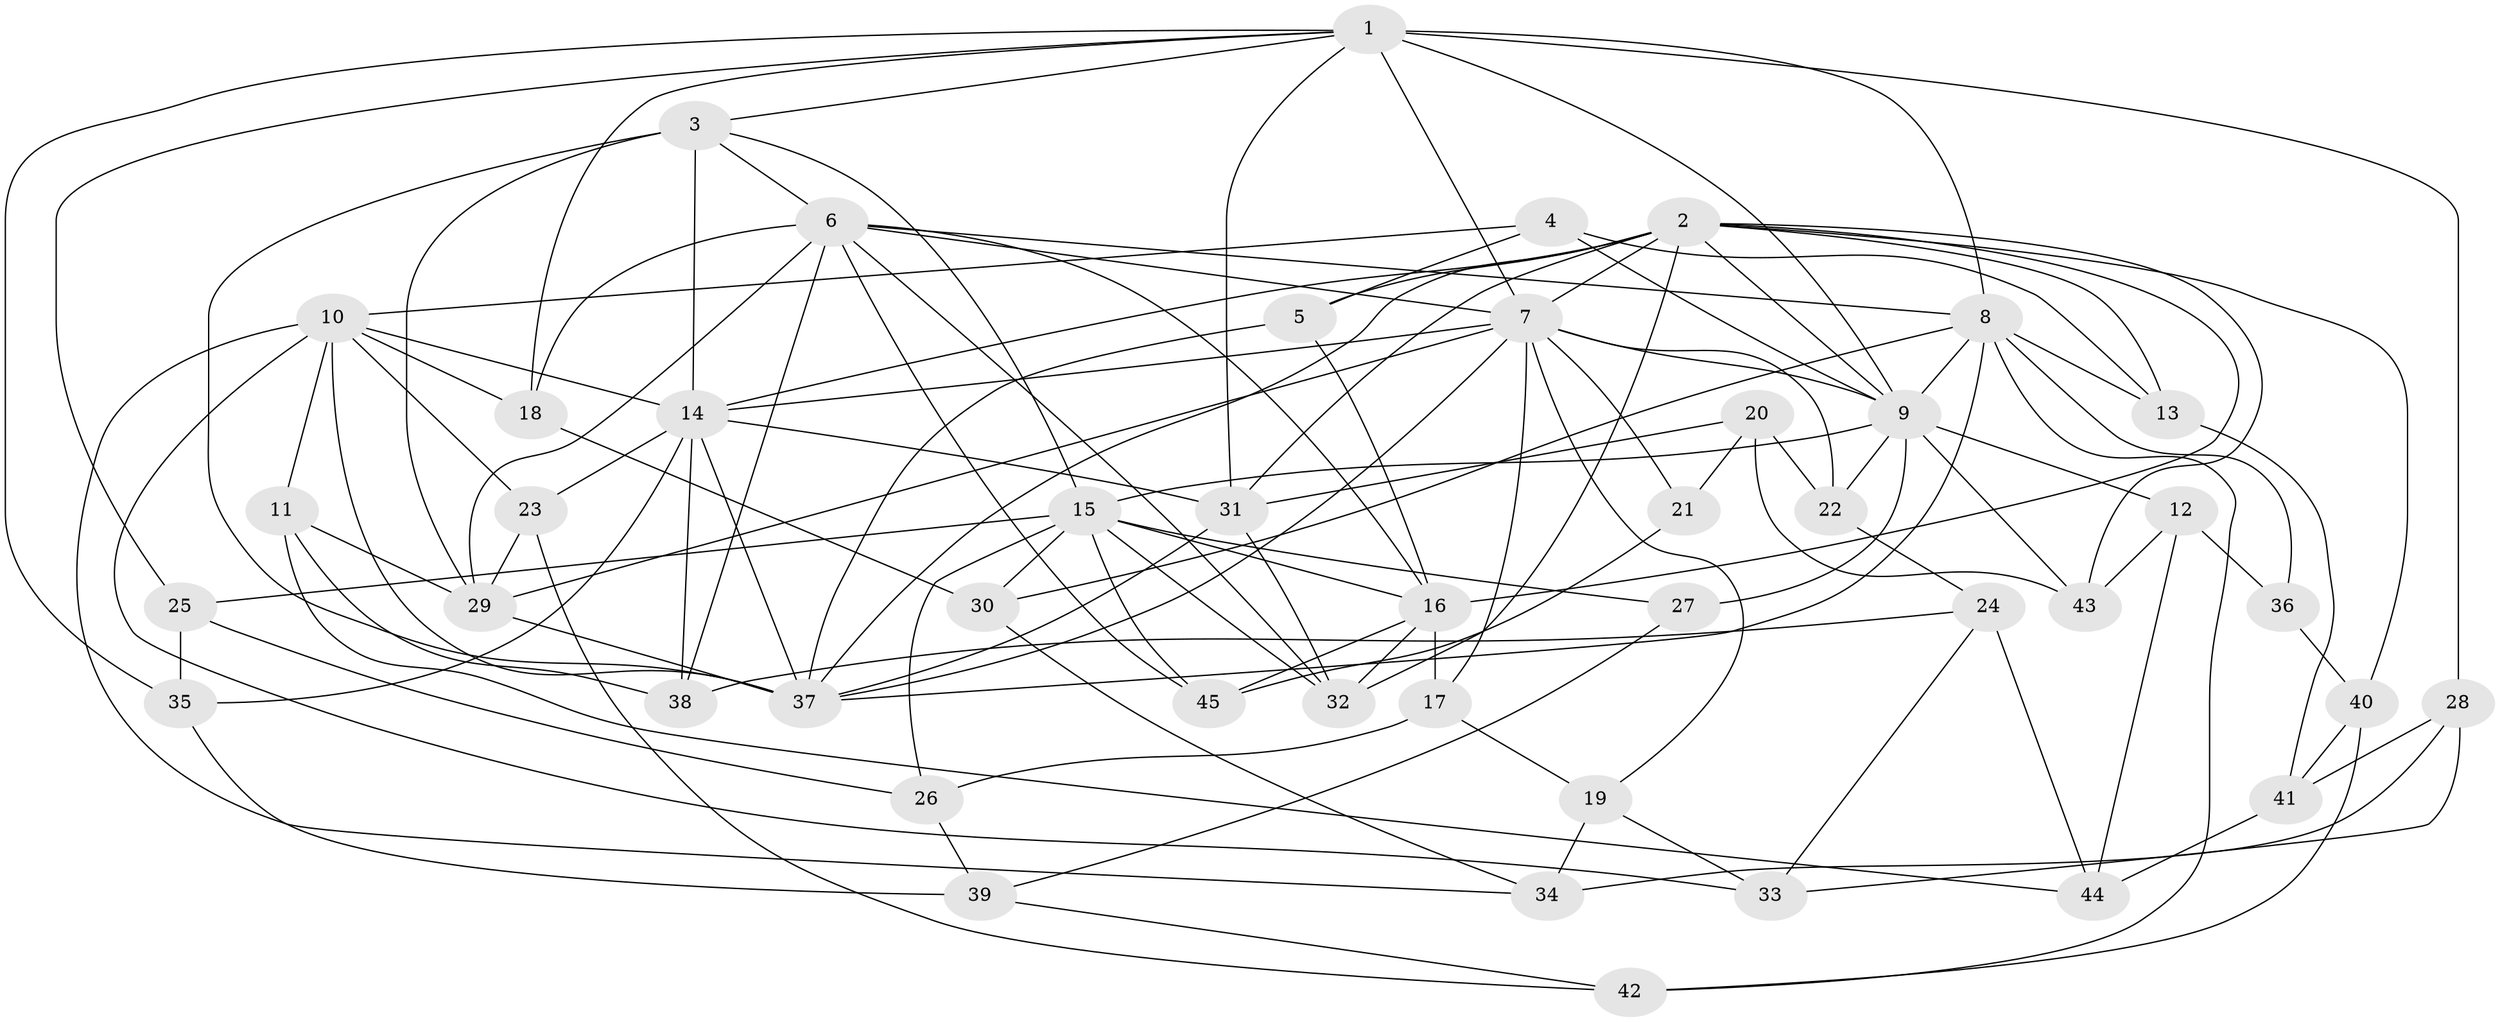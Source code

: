 // original degree distribution, {4: 1.0}
// Generated by graph-tools (version 1.1) at 2025/43/03/06/25 01:43:21]
// undirected, 45 vertices, 120 edges
graph export_dot {
graph [start="1"]
  node [color=gray90,style=filled];
  1;
  2;
  3;
  4;
  5;
  6;
  7;
  8;
  9;
  10;
  11;
  12;
  13;
  14;
  15;
  16;
  17;
  18;
  19;
  20;
  21;
  22;
  23;
  24;
  25;
  26;
  27;
  28;
  29;
  30;
  31;
  32;
  33;
  34;
  35;
  36;
  37;
  38;
  39;
  40;
  41;
  42;
  43;
  44;
  45;
  1 -- 3 [weight=1.0];
  1 -- 7 [weight=1.0];
  1 -- 8 [weight=2.0];
  1 -- 9 [weight=1.0];
  1 -- 18 [weight=1.0];
  1 -- 25 [weight=1.0];
  1 -- 28 [weight=1.0];
  1 -- 31 [weight=1.0];
  1 -- 35 [weight=1.0];
  2 -- 5 [weight=1.0];
  2 -- 7 [weight=1.0];
  2 -- 9 [weight=1.0];
  2 -- 13 [weight=1.0];
  2 -- 14 [weight=1.0];
  2 -- 16 [weight=1.0];
  2 -- 31 [weight=1.0];
  2 -- 32 [weight=2.0];
  2 -- 37 [weight=1.0];
  2 -- 40 [weight=1.0];
  2 -- 43 [weight=1.0];
  3 -- 6 [weight=1.0];
  3 -- 14 [weight=1.0];
  3 -- 15 [weight=1.0];
  3 -- 29 [weight=1.0];
  3 -- 37 [weight=1.0];
  4 -- 5 [weight=1.0];
  4 -- 9 [weight=1.0];
  4 -- 10 [weight=1.0];
  4 -- 13 [weight=1.0];
  5 -- 16 [weight=1.0];
  5 -- 37 [weight=1.0];
  6 -- 7 [weight=1.0];
  6 -- 8 [weight=1.0];
  6 -- 16 [weight=2.0];
  6 -- 18 [weight=1.0];
  6 -- 29 [weight=3.0];
  6 -- 32 [weight=1.0];
  6 -- 38 [weight=1.0];
  6 -- 45 [weight=1.0];
  7 -- 9 [weight=1.0];
  7 -- 14 [weight=1.0];
  7 -- 17 [weight=1.0];
  7 -- 19 [weight=1.0];
  7 -- 21 [weight=2.0];
  7 -- 22 [weight=1.0];
  7 -- 29 [weight=1.0];
  7 -- 37 [weight=1.0];
  8 -- 9 [weight=1.0];
  8 -- 13 [weight=1.0];
  8 -- 30 [weight=1.0];
  8 -- 36 [weight=2.0];
  8 -- 37 [weight=1.0];
  8 -- 42 [weight=1.0];
  9 -- 12 [weight=1.0];
  9 -- 15 [weight=2.0];
  9 -- 22 [weight=1.0];
  9 -- 27 [weight=2.0];
  9 -- 43 [weight=1.0];
  10 -- 11 [weight=1.0];
  10 -- 14 [weight=2.0];
  10 -- 18 [weight=1.0];
  10 -- 23 [weight=1.0];
  10 -- 33 [weight=1.0];
  10 -- 34 [weight=1.0];
  10 -- 37 [weight=2.0];
  11 -- 29 [weight=1.0];
  11 -- 38 [weight=1.0];
  11 -- 44 [weight=1.0];
  12 -- 36 [weight=1.0];
  12 -- 43 [weight=1.0];
  12 -- 44 [weight=1.0];
  13 -- 41 [weight=1.0];
  14 -- 23 [weight=1.0];
  14 -- 31 [weight=1.0];
  14 -- 35 [weight=1.0];
  14 -- 37 [weight=1.0];
  14 -- 38 [weight=1.0];
  15 -- 16 [weight=1.0];
  15 -- 25 [weight=1.0];
  15 -- 26 [weight=1.0];
  15 -- 27 [weight=1.0];
  15 -- 30 [weight=1.0];
  15 -- 32 [weight=1.0];
  15 -- 45 [weight=1.0];
  16 -- 17 [weight=1.0];
  16 -- 32 [weight=1.0];
  16 -- 45 [weight=1.0];
  17 -- 19 [weight=1.0];
  17 -- 26 [weight=1.0];
  18 -- 30 [weight=1.0];
  19 -- 33 [weight=1.0];
  19 -- 34 [weight=1.0];
  20 -- 21 [weight=1.0];
  20 -- 22 [weight=1.0];
  20 -- 31 [weight=1.0];
  20 -- 43 [weight=1.0];
  21 -- 45 [weight=1.0];
  22 -- 24 [weight=1.0];
  23 -- 29 [weight=1.0];
  23 -- 42 [weight=1.0];
  24 -- 33 [weight=1.0];
  24 -- 38 [weight=1.0];
  24 -- 44 [weight=1.0];
  25 -- 26 [weight=1.0];
  25 -- 35 [weight=1.0];
  26 -- 39 [weight=1.0];
  27 -- 39 [weight=1.0];
  28 -- 33 [weight=1.0];
  28 -- 34 [weight=1.0];
  28 -- 41 [weight=1.0];
  29 -- 37 [weight=1.0];
  30 -- 34 [weight=1.0];
  31 -- 32 [weight=1.0];
  31 -- 37 [weight=1.0];
  35 -- 39 [weight=1.0];
  36 -- 40 [weight=1.0];
  39 -- 42 [weight=1.0];
  40 -- 41 [weight=1.0];
  40 -- 42 [weight=1.0];
  41 -- 44 [weight=1.0];
}
